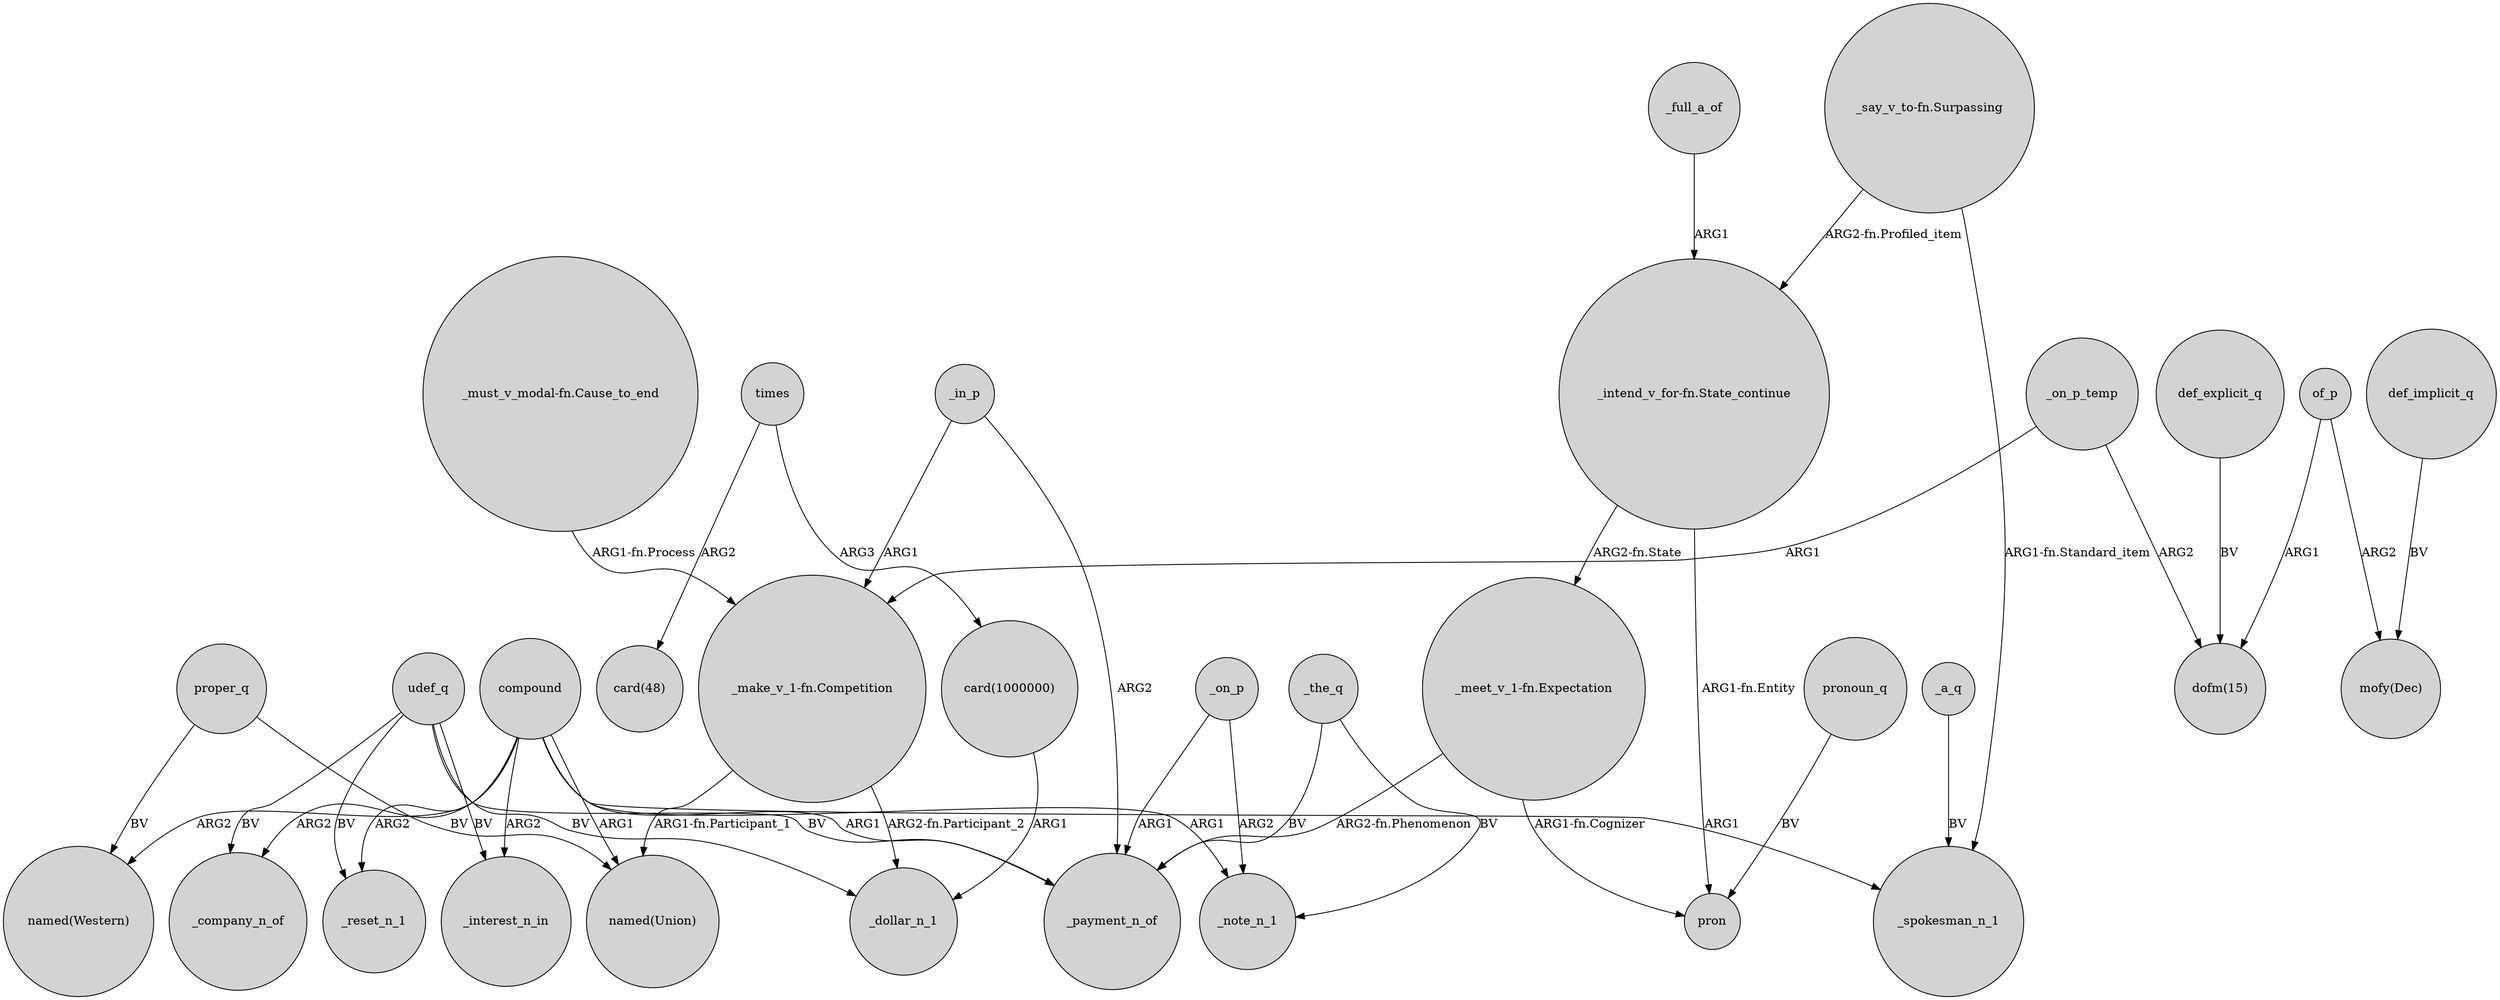 digraph {
	node [shape=circle style=filled]
	compound -> "named(Union)" [label=ARG1]
	compound -> _spokesman_n_1 [label=ARG1]
	_in_p -> "_make_v_1-fn.Competition" [label=ARG1]
	proper_q -> "named(Western)" [label=BV]
	udef_q -> _reset_n_1 [label=BV]
	_on_p -> _payment_n_of [label=ARG1]
	times -> "card(1000000)" [label=ARG3]
	"_make_v_1-fn.Competition" -> _dollar_n_1 [label="ARG2-fn.Participant_2"]
	"_must_v_modal-fn.Cause_to_end" -> "_make_v_1-fn.Competition" [label="ARG1-fn.Process"]
	_full_a_of -> "_intend_v_for-fn.State_continue" [label=ARG1]
	compound -> _reset_n_1 [label=ARG2]
	"_say_v_to-fn.Surpassing" -> "_intend_v_for-fn.State_continue" [label="ARG2-fn.Profiled_item"]
	compound -> _company_n_of [label=ARG2]
	_the_q -> _note_n_1 [label=BV]
	pronoun_q -> pron [label=BV]
	_on_p -> _note_n_1 [label=ARG2]
	proper_q -> "named(Union)" [label=BV]
	"_meet_v_1-fn.Expectation" -> pron [label="ARG1-fn.Cognizer"]
	times -> "card(48)" [label=ARG2]
	udef_q -> _company_n_of [label=BV]
	udef_q -> _dollar_n_1 [label=BV]
	compound -> _note_n_1 [label=ARG1]
	"card(1000000)" -> _dollar_n_1 [label=ARG1]
	udef_q -> _payment_n_of [label=BV]
	"_intend_v_for-fn.State_continue" -> "_meet_v_1-fn.Expectation" [label="ARG2-fn.State"]
	compound -> "named(Western)" [label=ARG2]
	udef_q -> _interest_n_in [label=BV]
	_in_p -> _payment_n_of [label=ARG2]
	_on_p_temp -> "dofm(15)" [label=ARG2]
	"_intend_v_for-fn.State_continue" -> pron [label="ARG1-fn.Entity"]
	"_make_v_1-fn.Competition" -> "named(Union)" [label="ARG1-fn.Participant_1"]
	def_explicit_q -> "dofm(15)" [label=BV]
	of_p -> "mofy(Dec)" [label=ARG2]
	of_p -> "dofm(15)" [label=ARG1]
	compound -> _payment_n_of [label=ARG1]
	"_meet_v_1-fn.Expectation" -> _payment_n_of [label="ARG2-fn.Phenomenon"]
	_on_p_temp -> "_make_v_1-fn.Competition" [label=ARG1]
	_a_q -> _spokesman_n_1 [label=BV]
	"_say_v_to-fn.Surpassing" -> _spokesman_n_1 [label="ARG1-fn.Standard_item"]
	compound -> _interest_n_in [label=ARG2]
	_the_q -> _payment_n_of [label=BV]
	def_implicit_q -> "mofy(Dec)" [label=BV]
}

